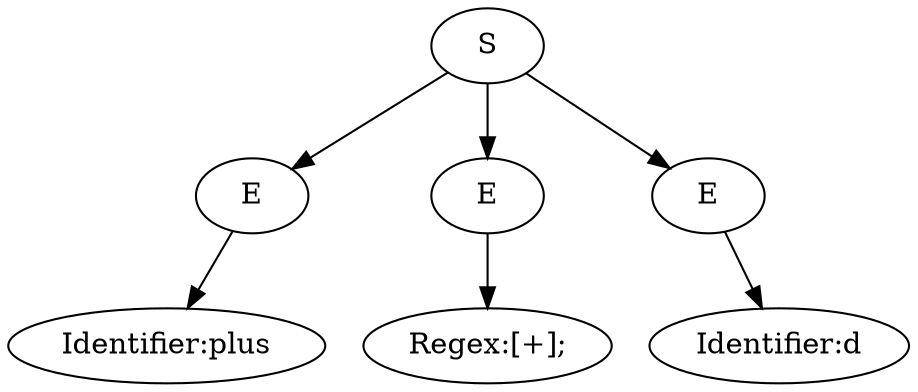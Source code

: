 digraph G { ordering=out 
n0 [ label = "Identifier:plus"];
n1 [ label = "E"];
n1->n0;
n2 [ label = "Regex:[\+];"];
n3 [ label = "E"];
n3->n2;
n4 [ label = "Identifier:d"];
n5 [ label = "E"];
n5->n4;
n6 [ label = "S"];
n6->n1;
n6->n3;
n6->n5;
}